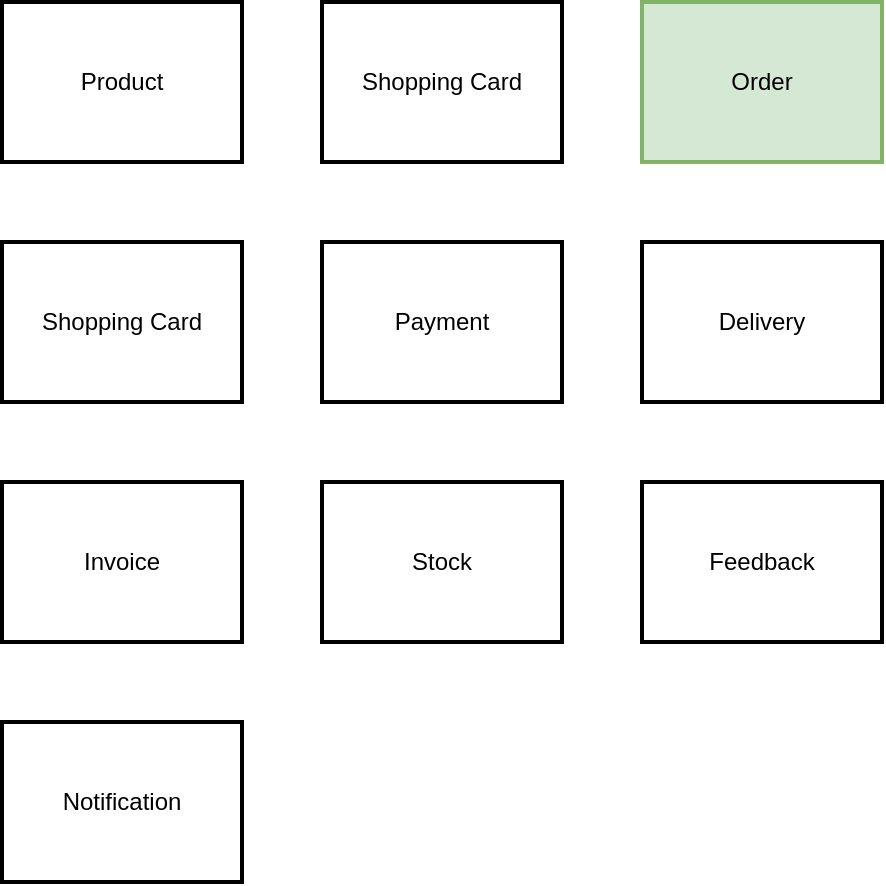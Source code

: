 <mxfile version="17.2.4" type="device" pages="4"><diagram id="XKKu7zmrQQkT7nBufULD" name="Overall"><mxGraphModel dx="1422" dy="905" grid="1" gridSize="10" guides="1" tooltips="1" connect="1" arrows="1" fold="1" page="1" pageScale="1" pageWidth="850" pageHeight="1100" math="0" shadow="0"><root><mxCell id="0"/><mxCell id="1" parent="0"/><mxCell id="fDYTYvvGts90GGaS3jDY-1" value="Order" style="rounded=0;whiteSpace=wrap;html=1;strokeWidth=2;fillColor=#d5e8d4;strokeColor=#82b366;" parent="1" vertex="1"><mxGeometry x="360" y="40" width="120" height="80" as="geometry"/></mxCell><mxCell id="fDYTYvvGts90GGaS3jDY-2" value="Payment" style="rounded=0;whiteSpace=wrap;html=1;strokeWidth=2;" parent="1" vertex="1"><mxGeometry x="200" y="160" width="120" height="80" as="geometry"/></mxCell><mxCell id="fDYTYvvGts90GGaS3jDY-3" value="Product" style="rounded=0;whiteSpace=wrap;html=1;strokeWidth=2;" parent="1" vertex="1"><mxGeometry x="40" y="40" width="120" height="80" as="geometry"/></mxCell><mxCell id="fDYTYvvGts90GGaS3jDY-4" value="Delivery" style="rounded=0;whiteSpace=wrap;html=1;strokeWidth=2;" parent="1" vertex="1"><mxGeometry x="360" y="160" width="120" height="80" as="geometry"/></mxCell><mxCell id="fDYTYvvGts90GGaS3jDY-5" value="Shopping Card" style="rounded=0;whiteSpace=wrap;html=1;strokeWidth=2;" parent="1" vertex="1"><mxGeometry x="200" y="40" width="120" height="80" as="geometry"/></mxCell><mxCell id="fDYTYvvGts90GGaS3jDY-6" value="Shopping Card" style="rounded=0;whiteSpace=wrap;html=1;strokeWidth=2;" parent="1" vertex="1"><mxGeometry x="40" y="160" width="120" height="80" as="geometry"/></mxCell><mxCell id="fDYTYvvGts90GGaS3jDY-7" value="Invoice" style="rounded=0;whiteSpace=wrap;html=1;strokeWidth=2;" parent="1" vertex="1"><mxGeometry x="40" y="280" width="120" height="80" as="geometry"/></mxCell><mxCell id="fDYTYvvGts90GGaS3jDY-8" value="Stock" style="rounded=0;whiteSpace=wrap;html=1;strokeWidth=2;" parent="1" vertex="1"><mxGeometry x="200" y="280" width="120" height="80" as="geometry"/></mxCell><mxCell id="fDYTYvvGts90GGaS3jDY-9" value="Feedback" style="rounded=0;whiteSpace=wrap;html=1;strokeWidth=2;" parent="1" vertex="1"><mxGeometry x="360" y="280" width="120" height="80" as="geometry"/></mxCell><mxCell id="fD6OujMyTCMcGxPJOsqf-1" value="Notification" style="rounded=0;whiteSpace=wrap;html=1;strokeWidth=2;" parent="1" vertex="1"><mxGeometry x="40" y="400" width="120" height="80" as="geometry"/></mxCell></root></mxGraphModel></diagram><diagram id="leaEpReuKaSmkQwBDSks" name="Actors"><mxGraphModel dx="1422" dy="905" grid="1" gridSize="10" guides="1" tooltips="1" connect="1" arrows="1" fold="1" page="1" pageScale="1" pageWidth="850" pageHeight="1100" math="0" shadow="0"><root><mxCell id="y35GVgsWBhr-1pS4el-O-0"/><mxCell id="y35GVgsWBhr-1pS4el-O-1" parent="y35GVgsWBhr-1pS4el-O-0"/><mxCell id="-D-MIs3W3urW9XPbBbmu-5" style="edgeStyle=orthogonalEdgeStyle;rounded=0;orthogonalLoop=1;jettySize=auto;html=1;entryX=0;entryY=0.5;entryDx=0;entryDy=0;" parent="y35GVgsWBhr-1pS4el-O-1" source="-D-MIs3W3urW9XPbBbmu-0" target="-D-MIs3W3urW9XPbBbmu-1" edge="1"><mxGeometry relative="1" as="geometry"/></mxCell><mxCell id="-D-MIs3W3urW9XPbBbmu-6" style="edgeStyle=orthogonalEdgeStyle;rounded=0;orthogonalLoop=1;jettySize=auto;html=1;entryX=0;entryY=0.5;entryDx=0;entryDy=0;" parent="y35GVgsWBhr-1pS4el-O-1" source="-D-MIs3W3urW9XPbBbmu-0" target="-D-MIs3W3urW9XPbBbmu-3" edge="1"><mxGeometry relative="1" as="geometry"/></mxCell><mxCell id="-D-MIs3W3urW9XPbBbmu-7" style="edgeStyle=orthogonalEdgeStyle;rounded=0;orthogonalLoop=1;jettySize=auto;html=1;entryX=0;entryY=0.5;entryDx=0;entryDy=0;" parent="y35GVgsWBhr-1pS4el-O-1" source="-D-MIs3W3urW9XPbBbmu-0" target="-D-MIs3W3urW9XPbBbmu-4" edge="1"><mxGeometry relative="1" as="geometry"/></mxCell><mxCell id="-D-MIs3W3urW9XPbBbmu-0" value="Actors" style="rounded=1;whiteSpace=wrap;html=1;fillColor=#fff2cc;strokeColor=#d6b656;strokeWidth=2;" parent="y35GVgsWBhr-1pS4el-O-1" vertex="1"><mxGeometry x="40" y="80" width="120" height="40" as="geometry"/></mxCell><mxCell id="-D-MIs3W3urW9XPbBbmu-1" value="Customer" style="rounded=1;whiteSpace=wrap;html=1;fillColor=#ffe6cc;strokeColor=#d79b00;strokeWidth=2;" parent="y35GVgsWBhr-1pS4el-O-1" vertex="1"><mxGeometry x="120" y="160" width="120" height="40" as="geometry"/></mxCell><mxCell id="-D-MIs3W3urW9XPbBbmu-3" value="Merchant" style="rounded=1;whiteSpace=wrap;html=1;fillColor=#fff2cc;strokeColor=#d6b656;strokeWidth=2;" parent="y35GVgsWBhr-1pS4el-O-1" vertex="1"><mxGeometry x="120" y="240" width="120" height="40" as="geometry"/></mxCell><mxCell id="-D-MIs3W3urW9XPbBbmu-12" style="edgeStyle=orthogonalEdgeStyle;rounded=0;orthogonalLoop=1;jettySize=auto;html=1;entryX=0;entryY=0.5;entryDx=0;entryDy=0;" parent="y35GVgsWBhr-1pS4el-O-1" source="-D-MIs3W3urW9XPbBbmu-4" target="-D-MIs3W3urW9XPbBbmu-8" edge="1"><mxGeometry relative="1" as="geometry"/></mxCell><mxCell id="-D-MIs3W3urW9XPbBbmu-13" style="edgeStyle=orthogonalEdgeStyle;rounded=0;orthogonalLoop=1;jettySize=auto;html=1;entryX=0;entryY=0.5;entryDx=0;entryDy=0;" parent="y35GVgsWBhr-1pS4el-O-1" source="-D-MIs3W3urW9XPbBbmu-4" target="-D-MIs3W3urW9XPbBbmu-9" edge="1"><mxGeometry relative="1" as="geometry"/></mxCell><mxCell id="-D-MIs3W3urW9XPbBbmu-14" style="edgeStyle=orthogonalEdgeStyle;rounded=0;orthogonalLoop=1;jettySize=auto;html=1;entryX=0;entryY=0.5;entryDx=0;entryDy=0;" parent="y35GVgsWBhr-1pS4el-O-1" source="-D-MIs3W3urW9XPbBbmu-4" target="-D-MIs3W3urW9XPbBbmu-10" edge="1"><mxGeometry relative="1" as="geometry"/></mxCell><mxCell id="-D-MIs3W3urW9XPbBbmu-15" style="edgeStyle=orthogonalEdgeStyle;rounded=0;orthogonalLoop=1;jettySize=auto;html=1;entryX=0;entryY=0.5;entryDx=0;entryDy=0;" parent="y35GVgsWBhr-1pS4el-O-1" source="-D-MIs3W3urW9XPbBbmu-4" target="-D-MIs3W3urW9XPbBbmu-11" edge="1"><mxGeometry relative="1" as="geometry"/></mxCell><mxCell id="-D-MIs3W3urW9XPbBbmu-4" value="Operators" style="rounded=1;whiteSpace=wrap;html=1;fillColor=#f5f5f5;strokeColor=#666666;strokeWidth=2;fontColor=#333333;" parent="y35GVgsWBhr-1pS4el-O-1" vertex="1"><mxGeometry x="120" y="320" width="120" height="40" as="geometry"/></mxCell><mxCell id="-D-MIs3W3urW9XPbBbmu-8" value="Administrator" style="rounded=1;whiteSpace=wrap;html=1;fillColor=#ffe6cc;strokeColor=#d79b00;strokeWidth=2;" parent="y35GVgsWBhr-1pS4el-O-1" vertex="1"><mxGeometry x="200" y="400" width="120" height="40" as="geometry"/></mxCell><mxCell id="-D-MIs3W3urW9XPbBbmu-9" value="Accountant" style="rounded=1;whiteSpace=wrap;html=1;fillColor=#fff2cc;strokeColor=#d6b656;strokeWidth=2;" parent="y35GVgsWBhr-1pS4el-O-1" vertex="1"><mxGeometry x="200" y="480" width="120" height="40" as="geometry"/></mxCell><mxCell id="-D-MIs3W3urW9XPbBbmu-10" value="Customer Service" style="rounded=1;whiteSpace=wrap;html=1;fillColor=#fff2cc;strokeColor=#d6b656;strokeWidth=2;" parent="y35GVgsWBhr-1pS4el-O-1" vertex="1"><mxGeometry x="200" y="560" width="120" height="40" as="geometry"/></mxCell><mxCell id="-D-MIs3W3urW9XPbBbmu-11" value="Tech Operator" style="rounded=1;whiteSpace=wrap;html=1;fillColor=#fff2cc;strokeColor=#d6b656;strokeWidth=2;" parent="y35GVgsWBhr-1pS4el-O-1" vertex="1"><mxGeometry x="200" y="640" width="120" height="40" as="geometry"/></mxCell></root></mxGraphModel></diagram><diagram id="HozbdQM-n9A7Jm42kcKc" name="UseCases"><mxGraphModel dx="1422" dy="905" grid="1" gridSize="10" guides="1" tooltips="1" connect="1" arrows="1" fold="1" page="1" pageScale="1" pageWidth="850" pageHeight="1100" math="0" shadow="0"><root><mxCell id="ir5OeVjMrDQCCQgO7q_2-0"/><mxCell id="ir5OeVjMrDQCCQgO7q_2-1" parent="ir5OeVjMrDQCCQgO7q_2-0"/><mxCell id="fOCqxOL8CMVaF1_IXiJN-58" value="" style="rounded=0;whiteSpace=wrap;html=1;strokeWidth=2;dashed=1;" parent="ir5OeVjMrDQCCQgO7q_2-1" vertex="1"><mxGeometry x="160" y="70" width="200" height="740" as="geometry"/></mxCell><mxCell id="ir5OeVjMrDQCCQgO7q_2-2" value="Customer" style="shape=umlActor;verticalLabelPosition=bottom;verticalAlign=top;html=1;outlineConnect=0;fillColor=#e1d5e7;strokeColor=#9673a6;" parent="ir5OeVjMrDQCCQgO7q_2-1" vertex="1"><mxGeometry x="30" y="110" width="30" height="60" as="geometry"/></mxCell><mxCell id="fOCqxOL8CMVaF1_IXiJN-3" value="Create" style="ellipse;whiteSpace=wrap;html=1;strokeWidth=2;fillColor=#ffe6cc;strokeColor=#d79b00;" parent="ir5OeVjMrDQCCQgO7q_2-1" vertex="1"><mxGeometry x="200" y="120" width="120" height="40" as="geometry"/></mxCell><mxCell id="fOCqxOL8CMVaF1_IXiJN-4" value="Update" style="ellipse;whiteSpace=wrap;html=1;strokeWidth=2;fillColor=#ffe6cc;strokeColor=#d79b00;" parent="ir5OeVjMrDQCCQgO7q_2-1" vertex="1"><mxGeometry x="200" y="200" width="120" height="40" as="geometry"/></mxCell><mxCell id="fOCqxOL8CMVaF1_IXiJN-5" value="Payment" style="ellipse;whiteSpace=wrap;html=1;strokeWidth=2;fillColor=#ffe6cc;strokeColor=#d79b00;" parent="ir5OeVjMrDQCCQgO7q_2-1" vertex="1"><mxGeometry x="200" y="280" width="120" height="40" as="geometry"/></mxCell><mxCell id="fOCqxOL8CMVaF1_IXiJN-9" value="" style="endArrow=classic;html=1;rounded=0;exitX=1;exitY=0.333;exitDx=0;exitDy=0;exitPerimeter=0;entryX=0;entryY=0.5;entryDx=0;entryDy=0;" parent="ir5OeVjMrDQCCQgO7q_2-1" source="ir5OeVjMrDQCCQgO7q_2-2" target="fOCqxOL8CMVaF1_IXiJN-3" edge="1"><mxGeometry width="50" height="50" relative="1" as="geometry"><mxPoint x="400" y="270" as="sourcePoint"/><mxPoint x="450" y="220" as="targetPoint"/></mxGeometry></mxCell><mxCell id="fOCqxOL8CMVaF1_IXiJN-10" value="" style="endArrow=classic;html=1;rounded=0;exitX=1;exitY=0.333;exitDx=0;exitDy=0;exitPerimeter=0;entryX=0;entryY=0.5;entryDx=0;entryDy=0;" parent="ir5OeVjMrDQCCQgO7q_2-1" source="ir5OeVjMrDQCCQgO7q_2-2" target="fOCqxOL8CMVaF1_IXiJN-4" edge="1"><mxGeometry width="50" height="50" relative="1" as="geometry"><mxPoint x="70" y="140" as="sourcePoint"/><mxPoint x="210" y="130" as="targetPoint"/></mxGeometry></mxCell><mxCell id="fOCqxOL8CMVaF1_IXiJN-11" value="" style="endArrow=classic;html=1;rounded=0;exitX=1;exitY=0.333;exitDx=0;exitDy=0;exitPerimeter=0;entryX=0;entryY=0.5;entryDx=0;entryDy=0;" parent="ir5OeVjMrDQCCQgO7q_2-1" source="ir5OeVjMrDQCCQgO7q_2-2" target="fOCqxOL8CMVaF1_IXiJN-5" edge="1"><mxGeometry width="50" height="50" relative="1" as="geometry"><mxPoint x="70" y="140" as="sourcePoint"/><mxPoint x="210" y="250" as="targetPoint"/></mxGeometry></mxCell><mxCell id="fOCqxOL8CMVaF1_IXiJN-12" value="Confirmation" style="ellipse;whiteSpace=wrap;html=1;strokeWidth=2;fillColor=#ffe6cc;strokeColor=#d79b00;" parent="ir5OeVjMrDQCCQgO7q_2-1" vertex="1"><mxGeometry x="200" y="360" width="120" height="40" as="geometry"/></mxCell><mxCell id="fOCqxOL8CMVaF1_IXiJN-13" value="Deliver" style="ellipse;whiteSpace=wrap;html=1;strokeWidth=2;fillColor=#ffe6cc;strokeColor=#d79b00;" parent="ir5OeVjMrDQCCQgO7q_2-1" vertex="1"><mxGeometry x="200" y="440" width="120" height="40" as="geometry"/></mxCell><mxCell id="fOCqxOL8CMVaF1_IXiJN-14" value="Feedback" style="ellipse;whiteSpace=wrap;html=1;strokeWidth=2;fillColor=#ffe6cc;strokeColor=#d79b00;" parent="ir5OeVjMrDQCCQgO7q_2-1" vertex="1"><mxGeometry x="200" y="520" width="120" height="40" as="geometry"/></mxCell><mxCell id="fOCqxOL8CMVaF1_IXiJN-15" value="Return" style="ellipse;whiteSpace=wrap;html=1;strokeWidth=2;fillColor=#ffe6cc;strokeColor=#d79b00;" parent="ir5OeVjMrDQCCQgO7q_2-1" vertex="1"><mxGeometry x="200" y="600" width="120" height="40" as="geometry"/></mxCell><mxCell id="fOCqxOL8CMVaF1_IXiJN-17" value="" style="endArrow=classic;html=1;rounded=0;exitX=1;exitY=0.333;exitDx=0;exitDy=0;exitPerimeter=0;entryX=0;entryY=0.5;entryDx=0;entryDy=0;" parent="ir5OeVjMrDQCCQgO7q_2-1" source="ir5OeVjMrDQCCQgO7q_2-2" target="fOCqxOL8CMVaF1_IXiJN-14" edge="1"><mxGeometry width="50" height="50" relative="1" as="geometry"><mxPoint x="70" y="140" as="sourcePoint"/><mxPoint x="210" y="310" as="targetPoint"/></mxGeometry></mxCell><mxCell id="fOCqxOL8CMVaF1_IXiJN-18" value="" style="endArrow=none;html=1;rounded=0;exitX=1;exitY=0.333;exitDx=0;exitDy=0;exitPerimeter=0;entryX=0;entryY=0.5;entryDx=0;entryDy=0;startArrow=classic;startFill=1;endFill=0;" parent="ir5OeVjMrDQCCQgO7q_2-1" source="ir5OeVjMrDQCCQgO7q_2-2" target="fOCqxOL8CMVaF1_IXiJN-13" edge="1"><mxGeometry width="50" height="50" relative="1" as="geometry"><mxPoint x="70" y="140" as="sourcePoint"/><mxPoint x="210" y="550" as="targetPoint"/></mxGeometry></mxCell><mxCell id="fOCqxOL8CMVaF1_IXiJN-19" value="Administrator" style="shape=umlActor;verticalLabelPosition=bottom;verticalAlign=top;html=1;outlineConnect=0;fillColor=#e1d5e7;strokeColor=#9673a6;" parent="ir5OeVjMrDQCCQgO7q_2-1" vertex="1"><mxGeometry x="410" y="110" width="30" height="60" as="geometry"/></mxCell><mxCell id="fOCqxOL8CMVaF1_IXiJN-22" value="Shipper" style="shape=umlActor;verticalLabelPosition=bottom;verticalAlign=top;html=1;outlineConnect=0;fillColor=#e1d5e7;strokeColor=#9673a6;" parent="ir5OeVjMrDQCCQgO7q_2-1" vertex="1"><mxGeometry x="410" y="310" width="30" height="60" as="geometry"/></mxCell><mxCell id="fOCqxOL8CMVaF1_IXiJN-23" value="" style="endArrow=classic;html=1;rounded=0;exitX=0;exitY=0.333;exitDx=0;exitDy=0;exitPerimeter=0;entryX=1;entryY=0.5;entryDx=0;entryDy=0;" parent="ir5OeVjMrDQCCQgO7q_2-1" source="fOCqxOL8CMVaF1_IXiJN-22" target="fOCqxOL8CMVaF1_IXiJN-13" edge="1"><mxGeometry width="50" height="50" relative="1" as="geometry"><mxPoint x="70" y="140" as="sourcePoint"/><mxPoint x="210" y="470" as="targetPoint"/></mxGeometry></mxCell><mxCell id="fOCqxOL8CMVaF1_IXiJN-24" value="" style="endArrow=classic;html=1;rounded=0;entryX=0;entryY=0.5;entryDx=0;entryDy=0;" parent="ir5OeVjMrDQCCQgO7q_2-1" target="fOCqxOL8CMVaF1_IXiJN-15" edge="1"><mxGeometry width="50" height="50" relative="1" as="geometry"><mxPoint x="60" y="130" as="sourcePoint"/><mxPoint x="190" y="620" as="targetPoint"/></mxGeometry></mxCell><mxCell id="fOCqxOL8CMVaF1_IXiJN-26" value="" style="endArrow=classic;html=1;rounded=0;exitX=0;exitY=0.333;exitDx=0;exitDy=0;exitPerimeter=0;entryX=1;entryY=0.5;entryDx=0;entryDy=0;" parent="ir5OeVjMrDQCCQgO7q_2-1" source="fOCqxOL8CMVaF1_IXiJN-19" target="fOCqxOL8CMVaF1_IXiJN-12" edge="1"><mxGeometry width="50" height="50" relative="1" as="geometry"><mxPoint x="470" y="390" as="sourcePoint"/><mxPoint x="330" y="470" as="targetPoint"/></mxGeometry></mxCell><mxCell id="fOCqxOL8CMVaF1_IXiJN-28" value="Cancel" style="ellipse;whiteSpace=wrap;html=1;strokeWidth=2;fillColor=#ffe6cc;strokeColor=#d79b00;" parent="ir5OeVjMrDQCCQgO7q_2-1" vertex="1"><mxGeometry x="200" y="680" width="120" height="40" as="geometry"/></mxCell><mxCell id="fOCqxOL8CMVaF1_IXiJN-29" value="Complete" style="ellipse;whiteSpace=wrap;html=1;strokeWidth=2;fillColor=#ffe6cc;strokeColor=#d79b00;" parent="ir5OeVjMrDQCCQgO7q_2-1" vertex="1"><mxGeometry x="200" y="760" width="120" height="40" as="geometry"/></mxCell><mxCell id="fOCqxOL8CMVaF1_IXiJN-30" value="" style="endArrow=classic;html=1;rounded=0;entryX=0;entryY=0.5;entryDx=0;entryDy=0;exitX=1;exitY=0.333;exitDx=0;exitDy=0;exitPerimeter=0;" parent="ir5OeVjMrDQCCQgO7q_2-1" source="ir5OeVjMrDQCCQgO7q_2-2" target="fOCqxOL8CMVaF1_IXiJN-28" edge="1"><mxGeometry width="50" height="50" relative="1" as="geometry"><mxPoint x="70" y="140" as="sourcePoint"/><mxPoint x="210" y="630" as="targetPoint"/></mxGeometry></mxCell><mxCell id="fOCqxOL8CMVaF1_IXiJN-31" value="" style="endArrow=classic;html=1;rounded=0;entryX=0;entryY=0.5;entryDx=0;entryDy=0;exitX=1;exitY=0.333;exitDx=0;exitDy=0;exitPerimeter=0;" parent="ir5OeVjMrDQCCQgO7q_2-1" source="ir5OeVjMrDQCCQgO7q_2-2" target="fOCqxOL8CMVaF1_IXiJN-29" edge="1"><mxGeometry width="50" height="50" relative="1" as="geometry"><mxPoint x="70" y="140" as="sourcePoint"/><mxPoint x="210" y="710" as="targetPoint"/></mxGeometry></mxCell><mxCell id="fOCqxOL8CMVaF1_IXiJN-59" value="Order System" style="text;html=1;strokeColor=none;fillColor=#f5f5f5;align=center;verticalAlign=middle;whiteSpace=wrap;rounded=0;dashed=1;fontStyle=1;fontColor=#333333;" parent="ir5OeVjMrDQCCQgO7q_2-1" vertex="1"><mxGeometry x="160" y="70" width="90" height="30" as="geometry"/></mxCell></root></mxGraphModel></diagram><diagram id="uf9EdrY_S96rH--Ozce_" name="Components"><mxGraphModel dx="1422" dy="2005" grid="1" gridSize="10" guides="1" tooltips="1" connect="1" arrows="1" fold="1" page="1" pageScale="1" pageWidth="850" pageHeight="1100" math="0" shadow="0"><root><mxCell id="0"/><mxCell id="1" parent="0"/><mxCell id="ghr81fgD07WCHImuqLMI-6" value="" style="group" vertex="1" connectable="0" parent="1"><mxGeometry x="580" y="20" width="520" height="520" as="geometry"/></mxCell><mxCell id="ghr81fgD07WCHImuqLMI-9" value="" style="group" vertex="1" connectable="0" parent="ghr81fgD07WCHImuqLMI-6"><mxGeometry width="520" height="520" as="geometry"/></mxCell><mxCell id="ghr81fgD07WCHImuqLMI-8" value="" style="group" vertex="1" connectable="0" parent="ghr81fgD07WCHImuqLMI-9"><mxGeometry width="520" height="520" as="geometry"/></mxCell><mxCell id="ghr81fgD07WCHImuqLMI-5" value="" style="ellipse;whiteSpace=wrap;html=1;fillColor=#b0e3e6;strokeColor=#0e8088;" vertex="1" parent="ghr81fgD07WCHImuqLMI-8"><mxGeometry width="520" height="520" as="geometry"/></mxCell><mxCell id="ghr81fgD07WCHImuqLMI-2" value="" style="ellipse;whiteSpace=wrap;html=1;" vertex="1" parent="ghr81fgD07WCHImuqLMI-8"><mxGeometry x="60" y="60" width="400" height="400" as="geometry"/></mxCell><mxCell id="ghr81fgD07WCHImuqLMI-11" value="Applications" style="text;html=1;strokeColor=none;fillColor=none;align=center;verticalAlign=middle;whiteSpace=wrap;rounded=0;" vertex="1" parent="ghr81fgD07WCHImuqLMI-8"><mxGeometry x="230" y="60" width="60" height="30" as="geometry"/></mxCell><mxCell id="ghr81fgD07WCHImuqLMI-4" value="" style="group" vertex="1" connectable="0" parent="ghr81fgD07WCHImuqLMI-9"><mxGeometry x="150" y="125" width="220" height="270" as="geometry"/></mxCell><mxCell id="PW6jBGHAR4MBc15b64Fi-10" value="Create" style="shape=hexagon;perimeter=hexagonPerimeter2;whiteSpace=wrap;html=1;fixedSize=1;strokeWidth=1;fillColor=#b1ddf0;strokeColor=#10739e;" parent="ghr81fgD07WCHImuqLMI-4" vertex="1"><mxGeometry width="80" height="70" as="geometry"/></mxCell><mxCell id="PW6jBGHAR4MBc15b64Fi-14" value="Update" style="shape=hexagon;perimeter=hexagonPerimeter2;whiteSpace=wrap;html=1;fixedSize=1;strokeWidth=1;fillColor=#b1ddf0;strokeColor=#10739e;" parent="ghr81fgD07WCHImuqLMI-4" vertex="1"><mxGeometry y="80" width="80" height="70" as="geometry"/></mxCell><mxCell id="PW6jBGHAR4MBc15b64Fi-15" value="Cancel" style="shape=hexagon;perimeter=hexagonPerimeter2;whiteSpace=wrap;html=1;fixedSize=1;strokeWidth=1;fillColor=#b1ddf0;strokeColor=#10739e;" parent="ghr81fgD07WCHImuqLMI-4" vertex="1"><mxGeometry y="160" width="80" height="70" as="geometry"/></mxCell><mxCell id="PW6jBGHAR4MBc15b64Fi-16" value="Confirm" style="shape=hexagon;perimeter=hexagonPerimeter2;whiteSpace=wrap;html=1;fixedSize=1;strokeWidth=1;fillColor=#b1ddf0;strokeColor=#10739e;" parent="ghr81fgD07WCHImuqLMI-4" vertex="1"><mxGeometry x="70" y="120" width="80" height="70" as="geometry"/></mxCell><mxCell id="PW6jBGHAR4MBc15b64Fi-17" value="Deliver" style="shape=hexagon;perimeter=hexagonPerimeter2;whiteSpace=wrap;html=1;fixedSize=1;strokeWidth=1;fillColor=#b1ddf0;strokeColor=#10739e;" parent="ghr81fgD07WCHImuqLMI-4" vertex="1"><mxGeometry x="140" y="160" width="80" height="70" as="geometry"/></mxCell><mxCell id="PW6jBGHAR4MBc15b64Fi-18" value="Pay" style="shape=hexagon;perimeter=hexagonPerimeter2;whiteSpace=wrap;html=1;fixedSize=1;strokeWidth=1;fillColor=#b1ddf0;strokeColor=#10739e;" parent="ghr81fgD07WCHImuqLMI-4" vertex="1"><mxGeometry x="70" y="40" width="80" height="70" as="geometry"/></mxCell><mxCell id="PW6jBGHAR4MBc15b64Fi-20" value="Complete" style="shape=hexagon;perimeter=hexagonPerimeter2;whiteSpace=wrap;html=1;fixedSize=1;strokeWidth=1;fillColor=#b1ddf0;strokeColor=#10739e;" parent="ghr81fgD07WCHImuqLMI-4" vertex="1"><mxGeometry x="70" y="200" width="80" height="70" as="geometry"/></mxCell><mxCell id="PW6jBGHAR4MBc15b64Fi-21" value="Return" style="shape=hexagon;perimeter=hexagonPerimeter2;whiteSpace=wrap;html=1;fixedSize=1;strokeWidth=1;fillColor=#b1ddf0;strokeColor=#10739e;" parent="ghr81fgD07WCHImuqLMI-4" vertex="1"><mxGeometry x="140" width="80" height="70" as="geometry"/></mxCell><mxCell id="PW6jBGHAR4MBc15b64Fi-22" value="Feedback" style="shape=hexagon;perimeter=hexagonPerimeter2;whiteSpace=wrap;html=1;fixedSize=1;strokeWidth=1;fillColor=#b1ddf0;strokeColor=#10739e;" parent="ghr81fgD07WCHImuqLMI-4" vertex="1"><mxGeometry x="140" y="80" width="80" height="70" as="geometry"/></mxCell><mxCell id="yYPouTMHEbNDJTSDZlN_-5" style="edgeStyle=orthogonalEdgeStyle;rounded=0;orthogonalLoop=1;jettySize=auto;html=1;entryX=0;entryY=0.5;entryDx=0;entryDy=0;" parent="1" source="yYPouTMHEbNDJTSDZlN_-1" target="yYPouTMHEbNDJTSDZlN_-3" edge="1"><mxGeometry relative="1" as="geometry"/></mxCell><mxCell id="yYPouTMHEbNDJTSDZlN_-1" value="Customer" style="shape=umlActor;verticalLabelPosition=bottom;verticalAlign=top;html=1;outlineConnect=0;fillColor=#e1d5e7;strokeColor=#9673a6;" parent="1" vertex="1"><mxGeometry x="40" y="150" width="30" height="60" as="geometry"/></mxCell><mxCell id="yYPouTMHEbNDJTSDZlN_-2" value="" style="rounded=0;whiteSpace=wrap;html=1;dashed=1;fillColor=none;strokeWidth=2;" parent="1" vertex="1"><mxGeometry x="120" width="270" height="720" as="geometry"/></mxCell><mxCell id="yYPouTMHEbNDJTSDZlN_-10" style="edgeStyle=orthogonalEdgeStyle;rounded=0;orthogonalLoop=1;jettySize=auto;html=1;" parent="1" source="yYPouTMHEbNDJTSDZlN_-3" target="yYPouTMHEbNDJTSDZlN_-8" edge="1"><mxGeometry relative="1" as="geometry"/></mxCell><mxCell id="yYPouTMHEbNDJTSDZlN_-11" style="edgeStyle=orthogonalEdgeStyle;rounded=0;orthogonalLoop=1;jettySize=auto;html=1;entryX=0;entryY=0.5;entryDx=0;entryDy=0;" parent="1" source="yYPouTMHEbNDJTSDZlN_-3" target="yYPouTMHEbNDJTSDZlN_-9" edge="1"><mxGeometry relative="1" as="geometry"/></mxCell><mxCell id="yYPouTMHEbNDJTSDZlN_-17" style="edgeStyle=orthogonalEdgeStyle;rounded=0;orthogonalLoop=1;jettySize=auto;html=1;entryX=0;entryY=0.5;entryDx=0;entryDy=0;startArrow=classic;startFill=1;" parent="1" source="yYPouTMHEbNDJTSDZlN_-3" target="yYPouTMHEbNDJTSDZlN_-13" edge="1"><mxGeometry relative="1" as="geometry"><Array as="points"><mxPoint x="180" y="40"/></Array></mxGeometry></mxCell><mxCell id="yYPouTMHEbNDJTSDZlN_-3" value="Public API Gateway" style="rounded=0;whiteSpace=wrap;html=1;fillColor=#dae8fc;strokeColor=#6c8ebf;" parent="1" vertex="1"><mxGeometry x="140" y="140" width="80" height="80" as="geometry"/></mxCell><mxCell id="yYPouTMHEbNDJTSDZlN_-16" style="edgeStyle=orthogonalEdgeStyle;rounded=0;orthogonalLoop=1;jettySize=auto;html=1;entryX=0;entryY=0.5;entryDx=0;entryDy=0;startArrow=classic;startFill=1;" parent="1" source="yYPouTMHEbNDJTSDZlN_-4" target="yYPouTMHEbNDJTSDZlN_-13" edge="1"><mxGeometry relative="1" as="geometry"><Array as="points"><mxPoint x="410" y="510"/><mxPoint x="410" y="40"/></Array></mxGeometry></mxCell><mxCell id="yYPouTMHEbNDJTSDZlN_-4" value="Admin&amp;nbsp; API Gateway" style="rounded=0;whiteSpace=wrap;html=1;fillColor=#ffe6cc;strokeColor=#d79b00;" parent="1" vertex="1"><mxGeometry x="140" y="500" width="80" height="80" as="geometry"/></mxCell><mxCell id="yYPouTMHEbNDJTSDZlN_-7" style="edgeStyle=orthogonalEdgeStyle;rounded=0;orthogonalLoop=1;jettySize=auto;html=1;" parent="1" source="yYPouTMHEbNDJTSDZlN_-6" target="yYPouTMHEbNDJTSDZlN_-4" edge="1"><mxGeometry relative="1" as="geometry"/></mxCell><mxCell id="yYPouTMHEbNDJTSDZlN_-6" value="Administrator" style="shape=umlActor;verticalLabelPosition=bottom;verticalAlign=top;html=1;outlineConnect=0;fillColor=#e1d5e7;strokeColor=#9673a6;" parent="1" vertex="1"><mxGeometry x="40" y="510" width="30" height="60" as="geometry"/></mxCell><mxCell id="yYPouTMHEbNDJTSDZlN_-8" value="WebAPI" style="rounded=0;whiteSpace=wrap;html=1;fillColor=#dae8fc;strokeColor=#6c8ebf;" parent="1" vertex="1"><mxGeometry x="280" y="100" width="80" height="80" as="geometry"/></mxCell><mxCell id="yYPouTMHEbNDJTSDZlN_-9" value="Mobile API" style="rounded=0;whiteSpace=wrap;html=1;fillColor=#dae8fc;strokeColor=#6c8ebf;" parent="1" vertex="1"><mxGeometry x="280" y="210" width="80" height="80" as="geometry"/></mxCell><mxCell id="yYPouTMHEbNDJTSDZlN_-12" value="API Layer" style="text;html=1;strokeColor=none;fillColor=#f5f5f5;align=center;verticalAlign=middle;whiteSpace=wrap;rounded=0;dashed=1;fontColor=#333333;fontStyle=1" parent="1" vertex="1"><mxGeometry x="120" width="60" height="30" as="geometry"/></mxCell><mxCell id="yYPouTMHEbNDJTSDZlN_-13" value="IAM" style="rounded=0;whiteSpace=wrap;html=1;fillColor=#d5e8d4;strokeColor=#82b366;" parent="1" vertex="1"><mxGeometry x="440" width="80" height="80" as="geometry"/></mxCell><mxCell id="PW6jBGHAR4MBc15b64Fi-11" value="Database" style="shape=cylinder3;whiteSpace=wrap;html=1;boundedLbl=1;backgroundOutline=1;size=15;strokeWidth=2;fillColor=#FF8000;strokeColor=#b46504;fontColor=#FFFFFF;" parent="1" vertex="1"><mxGeometry x="1160" y="310" width="150" height="60" as="geometry"/></mxCell><mxCell id="PW6jBGHAR4MBc15b64Fi-13" value="Event Topics" style="shape=step;perimeter=stepPerimeter;whiteSpace=wrap;html=1;fixedSize=1;strokeWidth=2;fillColor=#1ba1e2;fontColor=#ffffff;strokeColor=#006EAF;" parent="1" vertex="1"><mxGeometry x="620" y="560" width="120" height="40" as="geometry"/></mxCell><mxCell id="PW6jBGHAR4MBc15b64Fi-12" value="Message Queues" style="shape=step;perimeter=stepPerimeter;whiteSpace=wrap;html=1;fixedSize=1;strokeWidth=2;fillColor=#1ba1e2;fontColor=#ffffff;strokeColor=#006EAF;" parent="1" vertex="1"><mxGeometry x="960" y="560" width="120" height="40" as="geometry"/></mxCell><mxCell id="ghr81fgD07WCHImuqLMI-13" value="API" style="rhombus;whiteSpace=wrap;html=1;fillColor=#1ba1e2;fontColor=#ffffff;strokeColor=#006EAF;" vertex="1" parent="1"><mxGeometry x="490" y="160" width="80" height="80" as="geometry"/></mxCell></root></mxGraphModel></diagram></mxfile>